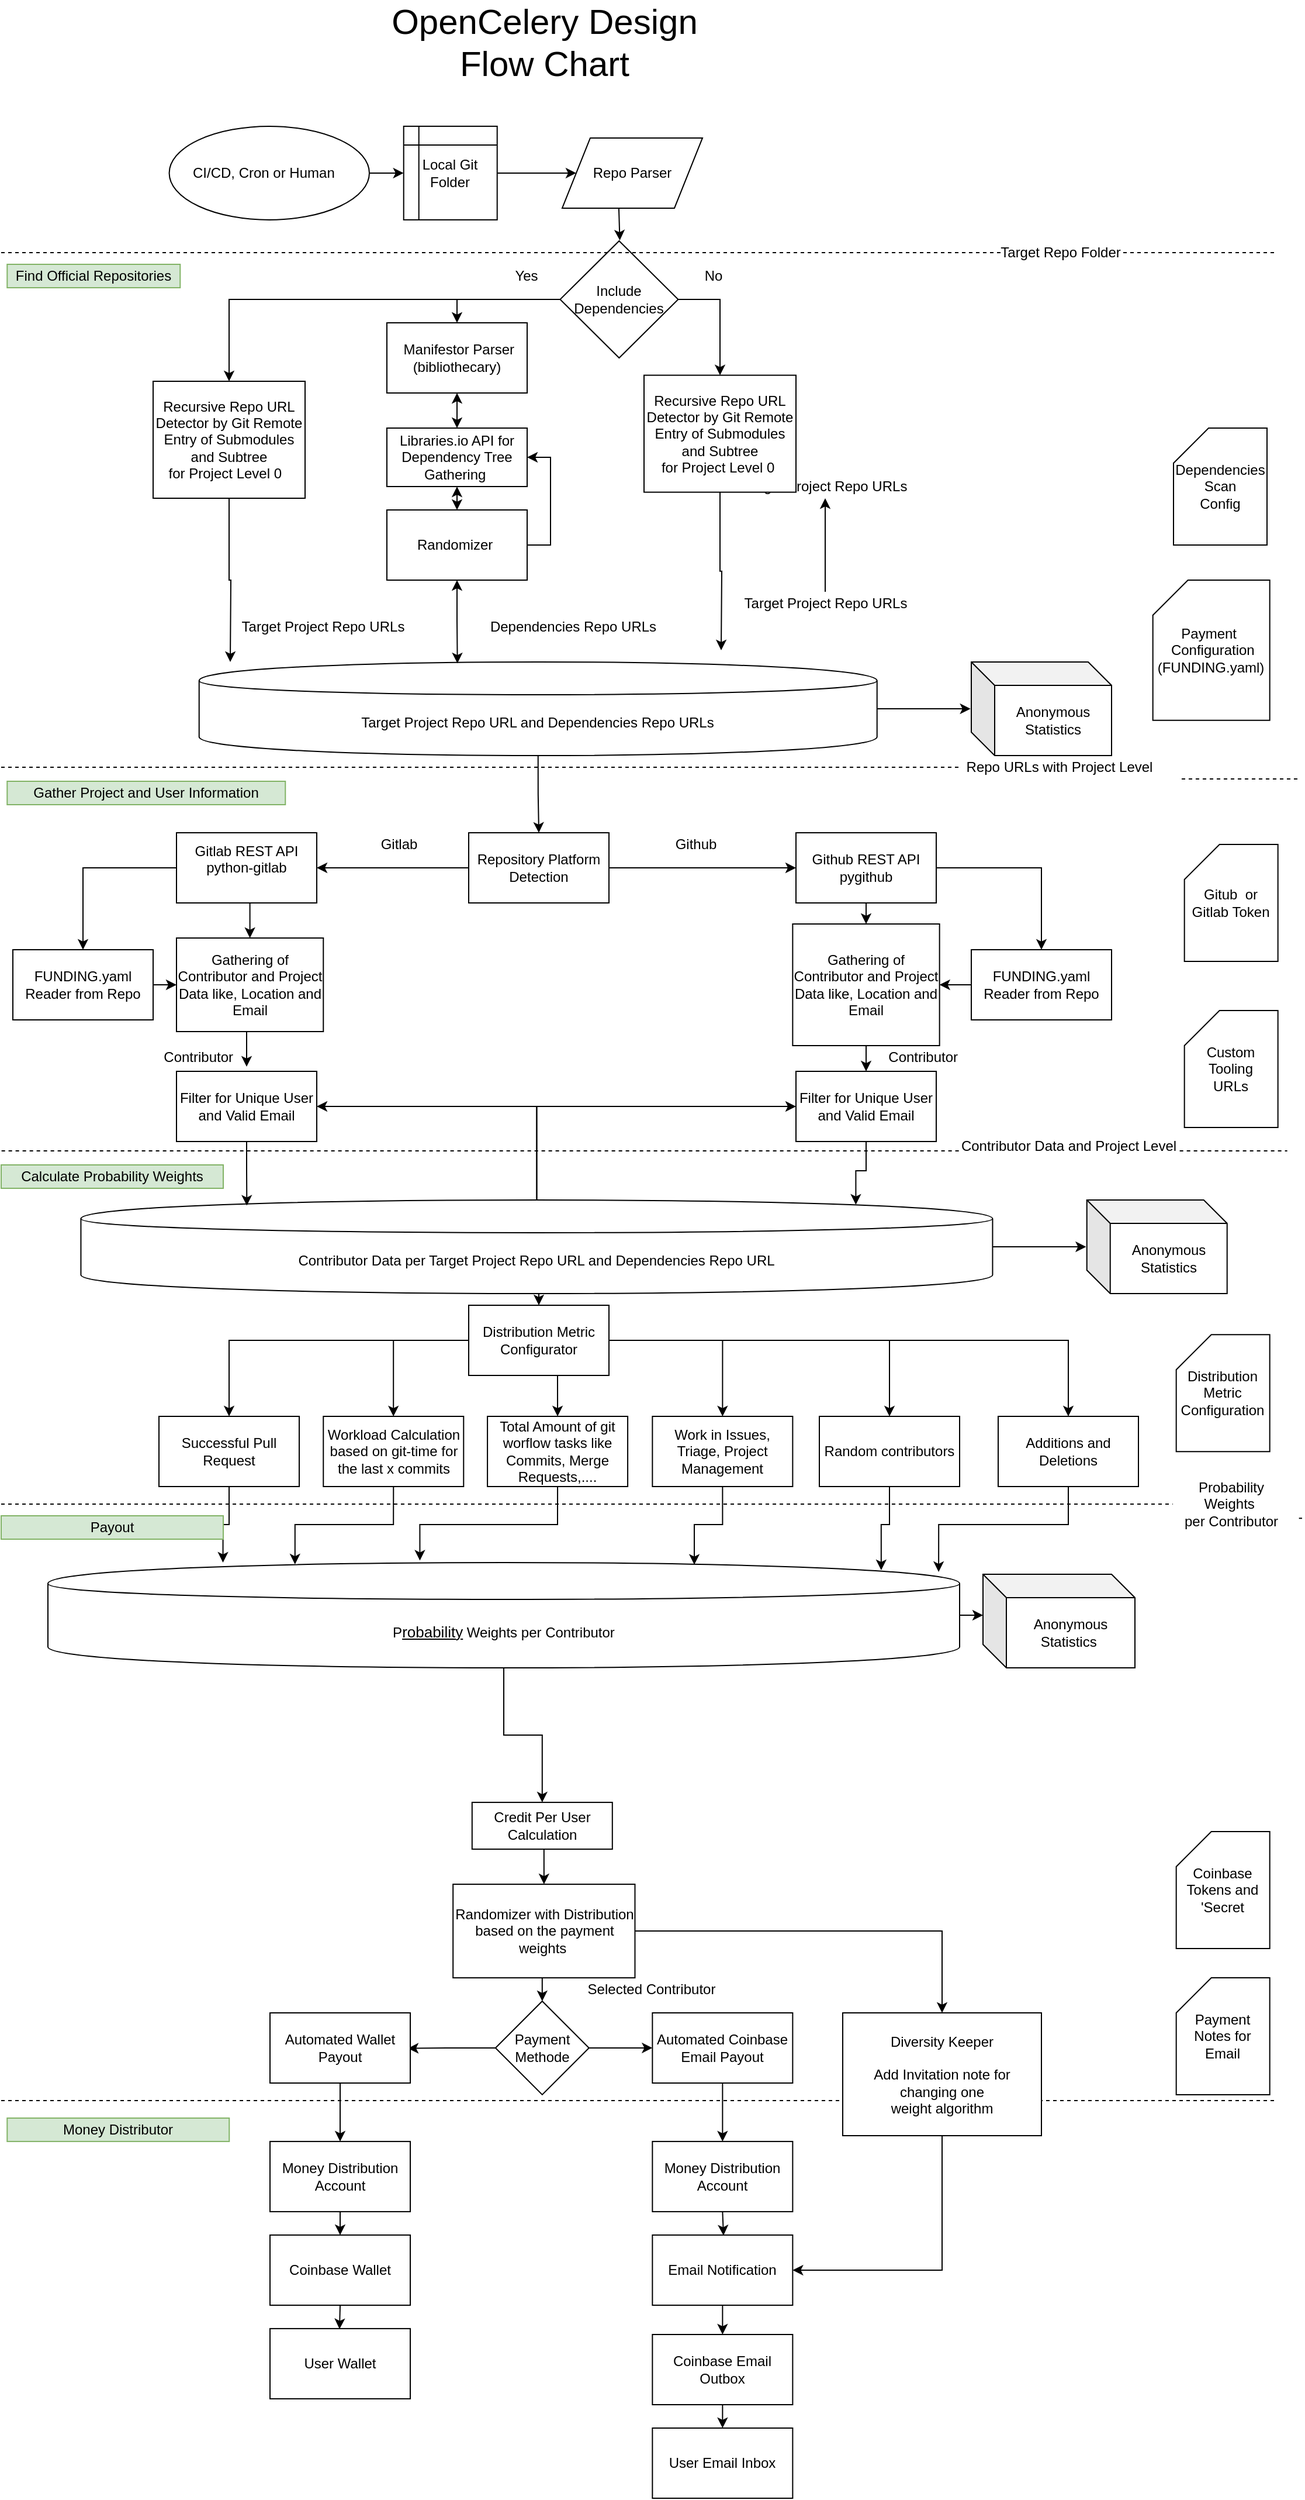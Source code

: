 <mxfile version="12.4.6" type="device"><diagram name="Page-1" id="74e2e168-ea6b-b213-b513-2b3c1d86103e"><mxGraphModel dx="1404" dy="1060" grid="1" gridSize="10" guides="1" tooltips="1" connect="1" arrows="1" fold="1" page="1" pageScale="1" pageWidth="1100" pageHeight="850" background="#ffffff" math="0" shadow="0"><root><mxCell id="0"/><mxCell id="1" parent="0"/><mxCell id="bMo8lhOz1Moj22Btsbno-14" style="edgeStyle=orthogonalEdgeStyle;rounded=0;orthogonalLoop=1;jettySize=auto;html=1;exitX=1;exitY=0.5;exitDx=0;exitDy=0;entryX=0;entryY=0.5;entryDx=0;entryDy=0;" parent="1" source="bMo8lhOz1Moj22Btsbno-9" target="S56MwJia2t8r3O7OnUDc-17" edge="1"><mxGeometry relative="1" as="geometry"/></mxCell><mxCell id="bMo8lhOz1Moj22Btsbno-9" value="" style="ellipse;whiteSpace=wrap;html=1;" parent="1" vertex="1"><mxGeometry x="143.78" y="141.96" width="171.22" height="80" as="geometry"/></mxCell><mxCell id="bMo8lhOz1Moj22Btsbno-6" value="CI/CD,&amp;nbsp;Cron or Human" style="text;html=1;" parent="1" vertex="1"><mxGeometry x="162.18" y="168.48" width="127.82" height="26.96" as="geometry"/></mxCell><mxCell id="iDCcXajgDCQH3lZFs8Oz-31" style="edgeStyle=orthogonalEdgeStyle;rounded=0;orthogonalLoop=1;jettySize=auto;html=1;exitX=0.5;exitY=1;exitDx=0;exitDy=0;" edge="1" parent="1" source="yKk_L5zjHOY9PIlzzKa1-16"><mxGeometry relative="1" as="geometry"><mxPoint x="196" y="600" as="targetPoint"/></mxGeometry></mxCell><mxCell id="yKk_L5zjHOY9PIlzzKa1-16" value="Recursive Repo URL Detector by Git Remote Entry of Submodules and Subtree&lt;br&gt;for Project Level 0&amp;nbsp;&amp;nbsp;" style="rounded=0;whiteSpace=wrap;html=1;" parent="1" vertex="1"><mxGeometry x="130" y="360" width="130" height="100" as="geometry"/></mxCell><mxCell id="bMo8lhOz1Moj22Btsbno-51" style="edgeStyle=orthogonalEdgeStyle;rounded=0;orthogonalLoop=1;jettySize=auto;html=1;exitX=0.5;exitY=1;exitDx=0;exitDy=0;entryX=0.5;entryY=0;entryDx=0;entryDy=0;startArrow=classic;startFill=1;" parent="1" source="yKk_L5zjHOY9PIlzzKa1-20" target="bMo8lhOz1Moj22Btsbno-45" edge="1"><mxGeometry relative="1" as="geometry"/></mxCell><mxCell id="yKk_L5zjHOY9PIlzzKa1-20" value="Libraries.io API for Dependency Tree Gathering&amp;nbsp;" style="rounded=0;whiteSpace=wrap;html=1;" parent="1" vertex="1"><mxGeometry x="330" y="400" width="120" height="50" as="geometry"/></mxCell><mxCell id="yKk_L5zjHOY9PIlzzKa1-34" value="Dependencies Repo URLs" style="text;html=1;align=center;verticalAlign=middle;resizable=0;points=[];;autosize=1;direction=south;" parent="1" vertex="1"><mxGeometry x="409.36" y="560" width="160" height="20" as="geometry"/></mxCell><mxCell id="iDCcXajgDCQH3lZFs8Oz-30" value="" style="edgeStyle=orthogonalEdgeStyle;rounded=0;orthogonalLoop=1;jettySize=auto;html=1;" edge="1" parent="1" source="yKk_L5zjHOY9PIlzzKa1-42" target="iDCcXajgDCQH3lZFs8Oz-29"><mxGeometry relative="1" as="geometry"/></mxCell><mxCell id="yKk_L5zjHOY9PIlzzKa1-42" value="Target Project Repo URLs" style="text;html=1;align=center;verticalAlign=middle;resizable=0;points=[];;autosize=1;" parent="1" vertex="1"><mxGeometry x="630" y="540" width="150" height="20" as="geometry"/></mxCell><mxCell id="iDCcXajgDCQH3lZFs8Oz-29" value="Target Project Repo URLs" style="text;html=1;align=center;verticalAlign=middle;resizable=0;points=[];;autosize=1;" vertex="1" parent="1"><mxGeometry x="630" y="440" width="150" height="20" as="geometry"/></mxCell><mxCell id="yKk_L5zjHOY9PIlzzKa1-49" style="edgeStyle=orthogonalEdgeStyle;rounded=0;orthogonalLoop=1;jettySize=auto;html=1;exitX=1;exitY=0.5;exitDx=0;exitDy=0;" parent="1" source="yKk_L5zjHOY9PIlzzKa1-44" target="yKk_L5zjHOY9PIlzzKa1-45" edge="1"><mxGeometry relative="1" as="geometry"/></mxCell><mxCell id="yKk_L5zjHOY9PIlzzKa1-53" style="edgeStyle=orthogonalEdgeStyle;rounded=0;orthogonalLoop=1;jettySize=auto;html=1;exitX=0;exitY=0.5;exitDx=0;exitDy=0;entryX=1;entryY=0.5;entryDx=0;entryDy=0;" parent="1" source="yKk_L5zjHOY9PIlzzKa1-44" target="yKk_L5zjHOY9PIlzzKa1-50" edge="1"><mxGeometry relative="1" as="geometry"/></mxCell><mxCell id="yKk_L5zjHOY9PIlzzKa1-44" value="Repository Platform Detection" style="rounded=0;whiteSpace=wrap;html=1;" parent="1" vertex="1"><mxGeometry x="400" y="746" width="120" height="60" as="geometry"/></mxCell><mxCell id="yKk_L5zjHOY9PIlzzKa1-64" style="edgeStyle=orthogonalEdgeStyle;rounded=0;orthogonalLoop=1;jettySize=auto;html=1;exitX=0.5;exitY=1;exitDx=0;exitDy=0;entryX=0.5;entryY=0;entryDx=0;entryDy=0;" parent="1" source="yKk_L5zjHOY9PIlzzKa1-45" target="yKk_L5zjHOY9PIlzzKa1-59" edge="1"><mxGeometry relative="1" as="geometry"/></mxCell><mxCell id="Vr7LiTad4ivz9yJGhd2N-14" style="edgeStyle=orthogonalEdgeStyle;rounded=0;orthogonalLoop=1;jettySize=auto;html=1;exitX=1;exitY=0.5;exitDx=0;exitDy=0;entryX=0.5;entryY=0;entryDx=0;entryDy=0;" parent="1" source="yKk_L5zjHOY9PIlzzKa1-45" target="Vr7LiTad4ivz9yJGhd2N-13" edge="1"><mxGeometry relative="1" as="geometry"/></mxCell><mxCell id="yKk_L5zjHOY9PIlzzKa1-45" value="Github REST API&lt;br&gt;pygithub" style="rounded=0;whiteSpace=wrap;html=1;" parent="1" vertex="1"><mxGeometry x="680" y="746" width="120" height="60" as="geometry"/></mxCell><mxCell id="yKk_L5zjHOY9PIlzzKa1-74" style="edgeStyle=orthogonalEdgeStyle;rounded=0;orthogonalLoop=1;jettySize=auto;html=1;exitX=0.5;exitY=1;exitDx=0;exitDy=0;entryX=0.5;entryY=0;entryDx=0;entryDy=0;" parent="1" source="yKk_L5zjHOY9PIlzzKa1-50" target="yKk_L5zjHOY9PIlzzKa1-56" edge="1"><mxGeometry relative="1" as="geometry"/></mxCell><mxCell id="Vr7LiTad4ivz9yJGhd2N-11" style="edgeStyle=orthogonalEdgeStyle;rounded=0;orthogonalLoop=1;jettySize=auto;html=1;exitX=0;exitY=0.5;exitDx=0;exitDy=0;" parent="1" source="yKk_L5zjHOY9PIlzzKa1-50" target="Vr7LiTad4ivz9yJGhd2N-10" edge="1"><mxGeometry relative="1" as="geometry"/></mxCell><mxCell id="yKk_L5zjHOY9PIlzzKa1-50" value="Gitlab REST API&lt;br&gt;python-gitlab&lt;br&gt;&lt;span style=&quot;color: rgba(0 , 0 , 0 , 0) ; font-family: monospace ; font-size: 0px ; white-space: nowrap&quot;&gt;%3CmxGraphModel%3E%3Croot%3E%3CmxCell%20id%3D%220%22%2F%3E%3CmxCell%20id%3D%221%22%20parent%3D%220%22%2F%3E%3CmxCell%20id%3D%222%22%20value%3D%22Github%20REST%20API%26lt%3Bbr%26gt%3Bpygithub%22%20style%3D%22rounded%3D0%3BwhiteSpace%3Dwrap%3Bhtml%3D1%3B%22%20vertex%3D%221%22%20parent%3D%221%22%3E%3CmxGeometry%20x%3D%22740%22%20y%3D%22650%22%20width%3D%22120%22%20height%3D%2260%22%20as%3D%22geometry%22%2F%3E%3C%2FmxCell%3E%3C%2Froot%3E%3C%2FmxGraphModel%3E&lt;/span&gt;" style="rounded=0;whiteSpace=wrap;html=1;" parent="1" vertex="1"><mxGeometry x="150" y="746" width="120" height="60" as="geometry"/></mxCell><mxCell id="yKk_L5zjHOY9PIlzzKa1-80" style="edgeStyle=orthogonalEdgeStyle;rounded=0;orthogonalLoop=1;jettySize=auto;html=1;exitX=0.5;exitY=1;exitDx=0;exitDy=0;" parent="1" source="yKk_L5zjHOY9PIlzzKa1-56" edge="1"><mxGeometry relative="1" as="geometry"><mxPoint x="210" y="946" as="targetPoint"/></mxGeometry></mxCell><mxCell id="yKk_L5zjHOY9PIlzzKa1-56" value="Gathering of Contributor and Project Data like, Location and Email" style="rounded=0;whiteSpace=wrap;html=1;" parent="1" vertex="1"><mxGeometry x="150" y="836" width="125.64" height="80" as="geometry"/></mxCell><mxCell id="yKk_L5zjHOY9PIlzzKa1-110" style="edgeStyle=orthogonalEdgeStyle;rounded=0;orthogonalLoop=1;jettySize=auto;html=1;exitX=0.5;exitY=1;exitDx=0;exitDy=0;entryX=0.5;entryY=0;entryDx=0;entryDy=0;" parent="1" source="yKk_L5zjHOY9PIlzzKa1-59" target="yKk_L5zjHOY9PIlzzKa1-108" edge="1"><mxGeometry relative="1" as="geometry"/></mxCell><mxCell id="yKk_L5zjHOY9PIlzzKa1-59" value="Gathering of Contributor and Project Data like, Location and Email" style="rounded=0;whiteSpace=wrap;html=1;" parent="1" vertex="1"><mxGeometry x="677.18" y="824" width="125.64" height="104" as="geometry"/></mxCell><mxCell id="yKk_L5zjHOY9PIlzzKa1-61" value="Gitlab" style="text;html=1;align=center;verticalAlign=middle;resizable=0;points=[];;autosize=1;" parent="1" vertex="1"><mxGeometry x="315" y="746" width="50" height="20" as="geometry"/></mxCell><mxCell id="yKk_L5zjHOY9PIlzzKa1-62" value="Github" style="text;html=1;align=center;verticalAlign=middle;resizable=0;points=[];;autosize=1;" parent="1" vertex="1"><mxGeometry x="569.36" y="746" width="50" height="20" as="geometry"/></mxCell><mxCell id="yKk_L5zjHOY9PIlzzKa1-132" style="edgeStyle=orthogonalEdgeStyle;rounded=0;orthogonalLoop=1;jettySize=auto;html=1;exitX=0.5;exitY=0;exitDx=0;exitDy=0;entryX=1;entryY=0.5;entryDx=0;entryDy=0;" parent="1" source="yKk_L5zjHOY9PIlzzKa1-65" target="yKk_L5zjHOY9PIlzzKa1-106" edge="1"><mxGeometry relative="1" as="geometry"/></mxCell><mxCell id="yKk_L5zjHOY9PIlzzKa1-134" style="edgeStyle=orthogonalEdgeStyle;rounded=0;orthogonalLoop=1;jettySize=auto;html=1;exitX=0.5;exitY=0;exitDx=0;exitDy=0;entryX=0;entryY=0.5;entryDx=0;entryDy=0;" parent="1" source="yKk_L5zjHOY9PIlzzKa1-65" target="yKk_L5zjHOY9PIlzzKa1-108" edge="1"><mxGeometry relative="1" as="geometry"/></mxCell><mxCell id="S56MwJia2t8r3O7OnUDc-80" style="edgeStyle=orthogonalEdgeStyle;rounded=0;orthogonalLoop=1;jettySize=auto;html=1;exitX=0.5;exitY=1;exitDx=0;exitDy=0;entryX=0.5;entryY=0;entryDx=0;entryDy=0;" parent="1" source="yKk_L5zjHOY9PIlzzKa1-65" target="S56MwJia2t8r3O7OnUDc-76" edge="1"><mxGeometry relative="1" as="geometry"/></mxCell><mxCell id="yKk_L5zjHOY9PIlzzKa1-65" value="Contributor Data per Target Project Repo URL and Dependencies Repo URL" style="shape=cylinder;whiteSpace=wrap;html=1;boundedLbl=1;backgroundOutline=1;" parent="1" vertex="1"><mxGeometry x="68.22" y="1060" width="780" height="80" as="geometry"/></mxCell><mxCell id="yKk_L5zjHOY9PIlzzKa1-75" value="Contributor&amp;nbsp;" style="text;html=1;align=center;verticalAlign=middle;resizable=0;points=[];;autosize=1;" parent="1" vertex="1"><mxGeometry x="130" y="928" width="80" height="20" as="geometry"/></mxCell><mxCell id="yKk_L5zjHOY9PIlzzKa1-85" value="Gitub&amp;nbsp; or Gitlab Token" style="shape=card;whiteSpace=wrap;html=1;" parent="1" vertex="1"><mxGeometry x="1012.34" y="756.0" width="80" height="100" as="geometry"/></mxCell><mxCell id="yKk_L5zjHOY9PIlzzKa1-112" style="edgeStyle=orthogonalEdgeStyle;rounded=0;orthogonalLoop=1;jettySize=auto;html=1;exitX=0.5;exitY=1;exitDx=0;exitDy=0;entryX=0.182;entryY=0.06;entryDx=0;entryDy=0;entryPerimeter=0;" parent="1" source="yKk_L5zjHOY9PIlzzKa1-106" target="yKk_L5zjHOY9PIlzzKa1-65" edge="1"><mxGeometry relative="1" as="geometry"/></mxCell><mxCell id="yKk_L5zjHOY9PIlzzKa1-106" value="Filter for Unique User and Valid Email" style="rounded=0;whiteSpace=wrap;html=1;" parent="1" vertex="1"><mxGeometry x="150" y="950" width="120" height="60" as="geometry"/></mxCell><mxCell id="yKk_L5zjHOY9PIlzzKa1-111" style="edgeStyle=orthogonalEdgeStyle;rounded=0;orthogonalLoop=1;jettySize=auto;html=1;exitX=0.5;exitY=1;exitDx=0;exitDy=0;entryX=0.85;entryY=0.05;entryDx=0;entryDy=0;entryPerimeter=0;" parent="1" source="yKk_L5zjHOY9PIlzzKa1-108" target="yKk_L5zjHOY9PIlzzKa1-65" edge="1"><mxGeometry relative="1" as="geometry"/></mxCell><mxCell id="yKk_L5zjHOY9PIlzzKa1-108" value="Filter for Unique User and Valid Email" style="rounded=0;whiteSpace=wrap;html=1;" parent="1" vertex="1"><mxGeometry x="680" y="950" width="120" height="60" as="geometry"/></mxCell><mxCell id="yKk_L5zjHOY9PIlzzKa1-113" value="Distribution Metric Configuration" style="shape=card;whiteSpace=wrap;html=1;" parent="1" vertex="1"><mxGeometry x="1005.34" y="1175.14" width="80" height="100" as="geometry"/></mxCell><mxCell id="yKk_L5zjHOY9PIlzzKa1-128" value="&lt;font style=&quot;font-size: 30px&quot;&gt;OpenCelery Design&lt;br&gt;Flow Chart&lt;/font&gt;" style="text;html=1;strokeColor=none;fillColor=none;align=center;verticalAlign=middle;whiteSpace=wrap;rounded=0;direction=south;" parent="1" vertex="1"><mxGeometry x="120" y="50" width="690" height="40" as="geometry"/></mxCell><mxCell id="yKk_L5zjHOY9PIlzzKa1-153" value="Payment Notes for Email" style="shape=card;whiteSpace=wrap;html=1;" parent="1" vertex="1"><mxGeometry x="1005.34" y="1724.96" width="80" height="100" as="geometry"/></mxCell><mxCell id="a7ZfwDApCnLf9tJS23n8-8" style="edgeStyle=orthogonalEdgeStyle;rounded=0;orthogonalLoop=1;jettySize=auto;html=1;exitX=0.5;exitY=1;exitDx=0;exitDy=0;entryX=0.5;entryY=0;entryDx=0;entryDy=0;" parent="1" source="yKk_L5zjHOY9PIlzzKa1-159" target="S56MwJia2t8r3O7OnUDc-95" edge="1"><mxGeometry relative="1" as="geometry"/></mxCell><mxCell id="Vr7LiTad4ivz9yJGhd2N-44" style="edgeStyle=orthogonalEdgeStyle;rounded=0;orthogonalLoop=1;jettySize=auto;html=1;exitX=1;exitY=0.5;exitDx=0;exitDy=0;entryX=0.5;entryY=0;entryDx=0;entryDy=0;" parent="1" source="yKk_L5zjHOY9PIlzzKa1-159" target="Vr7LiTad4ivz9yJGhd2N-42" edge="1"><mxGeometry relative="1" as="geometry"/></mxCell><mxCell id="yKk_L5zjHOY9PIlzzKa1-159" value="Randomizer with Distribution based on the payment weights&amp;nbsp;" style="rounded=0;whiteSpace=wrap;html=1;" parent="1" vertex="1"><mxGeometry x="386.6" y="1645.04" width="155.64" height="80" as="geometry"/></mxCell><mxCell id="bMo8lhOz1Moj22Btsbno-8" style="edgeStyle=orthogonalEdgeStyle;rounded=0;orthogonalLoop=1;jettySize=auto;html=1;exitX=1;exitY=0.5;exitDx=0;exitDy=0;entryX=0;entryY=0.5;entryDx=0;entryDy=0;" parent="1" source="S56MwJia2t8r3O7OnUDc-17" target="S56MwJia2t8r3O7OnUDc-21" edge="1"><mxGeometry relative="1" as="geometry"/></mxCell><mxCell id="S56MwJia2t8r3O7OnUDc-17" value="Local Git Folder" style="shape=internalStorage;whiteSpace=wrap;html=1;backgroundOutline=1;dx=13;dy=16;" parent="1" vertex="1"><mxGeometry x="344.36" y="141.96" width="80" height="80" as="geometry"/></mxCell><mxCell id="S56MwJia2t8r3O7OnUDc-26" style="edgeStyle=orthogonalEdgeStyle;rounded=0;orthogonalLoop=1;jettySize=auto;html=1;exitX=0.5;exitY=1;exitDx=0;exitDy=0;entryX=0.5;entryY=0;entryDx=0;entryDy=0;" parent="1" edge="1"><mxGeometry relative="1" as="geometry"><mxPoint x="529.294" y="239.529" as="targetPoint"/><mxPoint x="528.429" y="211.571" as="sourcePoint"/></mxGeometry></mxCell><mxCell id="S56MwJia2t8r3O7OnUDc-21" value="Repo Parser" style="shape=parallelogram;perimeter=parallelogramPerimeter;whiteSpace=wrap;html=1;" parent="1" vertex="1"><mxGeometry x="480" y="151.96" width="120" height="60" as="geometry"/></mxCell><mxCell id="S56MwJia2t8r3O7OnUDc-36" style="edgeStyle=orthogonalEdgeStyle;rounded=0;orthogonalLoop=1;jettySize=auto;html=1;exitX=0;exitY=0.5;exitDx=0;exitDy=0;entryX=0.5;entryY=0;entryDx=0;entryDy=0;" parent="1" source="S56MwJia2t8r3O7OnUDc-29" target="yKk_L5zjHOY9PIlzzKa1-16" edge="1"><mxGeometry relative="1" as="geometry"/></mxCell><mxCell id="S56MwJia2t8r3O7OnUDc-40" style="edgeStyle=orthogonalEdgeStyle;rounded=0;orthogonalLoop=1;jettySize=auto;html=1;exitX=1;exitY=0.5;exitDx=0;exitDy=0;entryX=0.5;entryY=0;entryDx=0;entryDy=0;" parent="1" source="S56MwJia2t8r3O7OnUDc-29" target="S56MwJia2t8r3O7OnUDc-32" edge="1"><mxGeometry relative="1" as="geometry"/></mxCell><mxCell id="S56MwJia2t8r3O7OnUDc-29" value="Include Dependencies" style="rhombus;whiteSpace=wrap;html=1;" parent="1" vertex="1"><mxGeometry x="478.22" y="240" width="101" height="100" as="geometry"/></mxCell><mxCell id="iDCcXajgDCQH3lZFs8Oz-28" style="edgeStyle=orthogonalEdgeStyle;rounded=0;orthogonalLoop=1;jettySize=auto;html=1;exitX=0.5;exitY=1;exitDx=0;exitDy=0;" edge="1" parent="1" source="S56MwJia2t8r3O7OnUDc-32"><mxGeometry relative="1" as="geometry"><mxPoint x="616" y="590" as="targetPoint"/></mxGeometry></mxCell><mxCell id="S56MwJia2t8r3O7OnUDc-32" value="Recursive Repo URL Detector by Git Remote Entry of Submodules and Subtree&lt;br&gt;for Project Level 0&amp;nbsp;" style="rounded=0;whiteSpace=wrap;html=1;" parent="1" vertex="1"><mxGeometry x="550.0" y="354.82" width="130" height="100" as="geometry"/></mxCell><mxCell id="S56MwJia2t8r3O7OnUDc-33" value="Target Project Repo URLs" style="text;html=1;align=center;verticalAlign=middle;resizable=0;points=[];;autosize=1;direction=south;" parent="1" vertex="1"><mxGeometry x="200" y="560" width="150" height="20" as="geometry"/></mxCell><mxCell id="S56MwJia2t8r3O7OnUDc-37" value="Yes" style="text;html=1;align=center;verticalAlign=middle;resizable=0;points=[];autosize=1;" parent="1" vertex="1"><mxGeometry x="434.36" y="260" width="30" height="20" as="geometry"/></mxCell><mxCell id="S56MwJia2t8r3O7OnUDc-41" value="No" style="text;html=1;align=center;verticalAlign=middle;resizable=0;points=[];autosize=1;" parent="1" vertex="1"><mxGeometry x="594.36" y="260" width="30" height="20" as="geometry"/></mxCell><mxCell id="S56MwJia2t8r3O7OnUDc-46" style="edgeStyle=orthogonalEdgeStyle;rounded=0;orthogonalLoop=1;jettySize=auto;html=1;exitX=0.5;exitY=1;exitDx=0;exitDy=0;entryX=0.5;entryY=0;entryDx=0;entryDy=0;" parent="1" source="S56MwJia2t8r3O7OnUDc-43" target="yKk_L5zjHOY9PIlzzKa1-44" edge="1"><mxGeometry relative="1" as="geometry"/></mxCell><mxCell id="iDCcXajgDCQH3lZFs8Oz-2" value="" style="edgeStyle=orthogonalEdgeStyle;rounded=0;orthogonalLoop=1;jettySize=auto;html=1;" edge="1" parent="1" source="S56MwJia2t8r3O7OnUDc-43"><mxGeometry relative="1" as="geometry"><mxPoint x="829.36" y="640" as="targetPoint"/></mxGeometry></mxCell><mxCell id="S56MwJia2t8r3O7OnUDc-43" value="Target Project Repo URL and Dependencies Repo URLs" style="shape=cylinder;whiteSpace=wrap;html=1;boundedLbl=1;backgroundOutline=1;" parent="1" vertex="1"><mxGeometry x="169.36" y="600" width="580" height="80" as="geometry"/></mxCell><mxCell id="bMo8lhOz1Moj22Btsbno-50" style="edgeStyle=orthogonalEdgeStyle;rounded=0;orthogonalLoop=1;jettySize=auto;html=1;exitX=0.5;exitY=1;exitDx=0;exitDy=0;startArrow=classic;startFill=1;" parent="1" source="S56MwJia2t8r3O7OnUDc-49" target="yKk_L5zjHOY9PIlzzKa1-20" edge="1"><mxGeometry relative="1" as="geometry"/></mxCell><mxCell id="S56MwJia2t8r3O7OnUDc-49" value="&amp;nbsp;Manifestor Parser (bibliothecary)" style="rounded=0;whiteSpace=wrap;html=1;" parent="1" vertex="1"><mxGeometry x="330" y="310" width="120" height="60" as="geometry"/></mxCell><mxCell id="S56MwJia2t8r3O7OnUDc-50" style="edgeStyle=orthogonalEdgeStyle;rounded=0;orthogonalLoop=1;jettySize=auto;html=1;exitX=0;exitY=0.5;exitDx=0;exitDy=0;entryX=0.5;entryY=0;entryDx=0;entryDy=0;" parent="1" source="S56MwJia2t8r3O7OnUDc-29" target="S56MwJia2t8r3O7OnUDc-49" edge="1"><mxGeometry relative="1" as="geometry"><mxPoint x="478.333" y="290.333" as="sourcePoint"/><mxPoint x="405" y="370.333" as="targetPoint"/></mxGeometry></mxCell><mxCell id="S56MwJia2t8r3O7OnUDc-82" style="edgeStyle=orthogonalEdgeStyle;rounded=0;orthogonalLoop=1;jettySize=auto;html=1;exitX=0;exitY=0.5;exitDx=0;exitDy=0;" parent="1" source="S56MwJia2t8r3O7OnUDc-76" target="S56MwJia2t8r3O7OnUDc-77" edge="1"><mxGeometry relative="1" as="geometry"/></mxCell><mxCell id="S56MwJia2t8r3O7OnUDc-83" style="edgeStyle=orthogonalEdgeStyle;rounded=0;orthogonalLoop=1;jettySize=auto;html=1;exitX=1;exitY=0.5;exitDx=0;exitDy=0;entryX=0.5;entryY=0;entryDx=0;entryDy=0;" parent="1" source="S56MwJia2t8r3O7OnUDc-76" target="S56MwJia2t8r3O7OnUDc-79" edge="1"><mxGeometry relative="1" as="geometry"/></mxCell><mxCell id="bMo8lhOz1Moj22Btsbno-23" style="edgeStyle=orthogonalEdgeStyle;rounded=0;orthogonalLoop=1;jettySize=auto;html=1;exitX=1;exitY=0.5;exitDx=0;exitDy=0;entryX=0.5;entryY=0;entryDx=0;entryDy=0;" parent="1" source="S56MwJia2t8r3O7OnUDc-76" target="bMo8lhOz1Moj22Btsbno-22" edge="1"><mxGeometry relative="1" as="geometry"/></mxCell><mxCell id="LAwCEHBnyD6do5ulc9tZ-6" style="edgeStyle=orthogonalEdgeStyle;rounded=0;orthogonalLoop=1;jettySize=auto;html=1;exitX=0;exitY=0.5;exitDx=0;exitDy=0;" parent="1" source="S56MwJia2t8r3O7OnUDc-76" target="LAwCEHBnyD6do5ulc9tZ-1" edge="1"><mxGeometry relative="1" as="geometry"/></mxCell><mxCell id="Vr7LiTad4ivz9yJGhd2N-26" style="edgeStyle=orthogonalEdgeStyle;rounded=0;orthogonalLoop=1;jettySize=auto;html=1;exitX=0.5;exitY=1;exitDx=0;exitDy=0;entryX=0.5;entryY=0;entryDx=0;entryDy=0;" parent="1" source="S56MwJia2t8r3O7OnUDc-76" target="S56MwJia2t8r3O7OnUDc-78" edge="1"><mxGeometry relative="1" as="geometry"/></mxCell><mxCell id="Vr7LiTad4ivz9yJGhd2N-36" style="edgeStyle=orthogonalEdgeStyle;rounded=0;orthogonalLoop=1;jettySize=auto;html=1;exitX=1;exitY=0.5;exitDx=0;exitDy=0;entryX=0.5;entryY=0;entryDx=0;entryDy=0;" parent="1" source="S56MwJia2t8r3O7OnUDc-76" target="Vr7LiTad4ivz9yJGhd2N-35" edge="1"><mxGeometry relative="1" as="geometry"/></mxCell><mxCell id="S56MwJia2t8r3O7OnUDc-76" value="Distribution Metric Configurator" style="rounded=0;whiteSpace=wrap;html=1;" parent="1" vertex="1"><mxGeometry x="400" y="1150" width="120" height="60" as="geometry"/></mxCell><mxCell id="S56MwJia2t8r3O7OnUDc-86" style="edgeStyle=orthogonalEdgeStyle;rounded=0;orthogonalLoop=1;jettySize=auto;html=1;exitX=0.5;exitY=1;exitDx=0;exitDy=0;entryX=0.271;entryY=0.017;entryDx=0;entryDy=0;entryPerimeter=0;" parent="1" source="S56MwJia2t8r3O7OnUDc-77" target="S56MwJia2t8r3O7OnUDc-84" edge="1"><mxGeometry relative="1" as="geometry"/></mxCell><mxCell id="S56MwJia2t8r3O7OnUDc-77" value="Workload Calculation based on git-time for the last x commits" style="rounded=0;whiteSpace=wrap;html=1;" parent="1" vertex="1"><mxGeometry x="275.64" y="1245" width="120" height="60" as="geometry"/></mxCell><mxCell id="S56MwJia2t8r3O7OnUDc-85" style="edgeStyle=orthogonalEdgeStyle;rounded=0;orthogonalLoop=1;jettySize=auto;html=1;exitX=0.5;exitY=1;exitDx=0;exitDy=0;entryX=0.408;entryY=-0.019;entryDx=0;entryDy=0;entryPerimeter=0;" parent="1" source="S56MwJia2t8r3O7OnUDc-78" target="S56MwJia2t8r3O7OnUDc-84" edge="1"><mxGeometry relative="1" as="geometry"><mxPoint x="459.882" y="1319.529" as="targetPoint"/></mxGeometry></mxCell><mxCell id="S56MwJia2t8r3O7OnUDc-78" value="Total Amount of git worflow tasks like Commits, Merge Requests,...." style="rounded=0;whiteSpace=wrap;html=1;" parent="1" vertex="1"><mxGeometry x="416.04" y="1245" width="120" height="60" as="geometry"/></mxCell><mxCell id="S56MwJia2t8r3O7OnUDc-87" style="edgeStyle=orthogonalEdgeStyle;rounded=0;orthogonalLoop=1;jettySize=auto;html=1;exitX=0.5;exitY=1;exitDx=0;exitDy=0;entryX=0.709;entryY=0.02;entryDx=0;entryDy=0;entryPerimeter=0;" parent="1" source="S56MwJia2t8r3O7OnUDc-79" target="S56MwJia2t8r3O7OnUDc-84" edge="1"><mxGeometry relative="1" as="geometry"/></mxCell><mxCell id="S56MwJia2t8r3O7OnUDc-79" value="Work in Issues, Triage, Project Management" style="rounded=0;whiteSpace=wrap;html=1;" parent="1" vertex="1"><mxGeometry x="557.18" y="1245" width="120" height="60" as="geometry"/></mxCell><mxCell id="Vr7LiTad4ivz9yJGhd2N-32" style="edgeStyle=orthogonalEdgeStyle;rounded=0;orthogonalLoop=1;jettySize=auto;html=1;exitX=0.5;exitY=1;exitDx=0;exitDy=0;entryX=0.5;entryY=0;entryDx=0;entryDy=0;" parent="1" source="S56MwJia2t8r3O7OnUDc-84" target="a7ZfwDApCnLf9tJS23n8-5" edge="1"><mxGeometry relative="1" as="geometry"/></mxCell><mxCell id="iDCcXajgDCQH3lZFs8Oz-14" style="edgeStyle=orthogonalEdgeStyle;rounded=0;orthogonalLoop=1;jettySize=auto;html=1;exitX=1;exitY=0.5;exitDx=0;exitDy=0;" edge="1" parent="1" source="S56MwJia2t8r3O7OnUDc-84"><mxGeometry relative="1" as="geometry"><mxPoint x="840" y="1415.333" as="targetPoint"/></mxGeometry></mxCell><mxCell id="S56MwJia2t8r3O7OnUDc-84" value="P&lt;a href=&quot;https://www.dict.cc/englisch-deutsch/probability.html&quot; style=&quot;color: black ; font-family: &amp;#34;arial&amp;#34; , &amp;#34;helvetica&amp;#34; , sans-serif ; font-size: 13px&quot;&gt;robability&lt;/a&gt;&amp;nbsp;Weights&amp;nbsp;per Contributor" style="shape=cylinder;whiteSpace=wrap;html=1;boundedLbl=1;backgroundOutline=1;" parent="1" vertex="1"><mxGeometry x="40" y="1370" width="780" height="90" as="geometry"/></mxCell><mxCell id="S56MwJia2t8r3O7OnUDc-94" value="&lt;span style=&quot;text-align: left ; white-space: nowrap&quot;&gt;Coinbase &lt;br&gt;Tokens and &lt;br&gt;'Secret&lt;/span&gt;" style="shape=card;whiteSpace=wrap;html=1;" parent="1" vertex="1"><mxGeometry x="1005.34" y="1600" width="80" height="100" as="geometry"/></mxCell><mxCell id="S56MwJia2t8r3O7OnUDc-101" style="edgeStyle=orthogonalEdgeStyle;rounded=0;orthogonalLoop=1;jettySize=auto;html=1;exitX=0;exitY=0.5;exitDx=0;exitDy=0;entryX=1;entryY=0.5;entryDx=0;entryDy=0;" parent="1" source="S56MwJia2t8r3O7OnUDc-95" edge="1"><mxGeometry relative="1" as="geometry"><mxPoint x="348" y="1785.333" as="targetPoint"/></mxGeometry></mxCell><mxCell id="Vr7LiTad4ivz9yJGhd2N-54" style="edgeStyle=orthogonalEdgeStyle;rounded=0;orthogonalLoop=1;jettySize=auto;html=1;exitX=1;exitY=0.5;exitDx=0;exitDy=0;" parent="1" source="S56MwJia2t8r3O7OnUDc-95" target="Vr7LiTad4ivz9yJGhd2N-53" edge="1"><mxGeometry relative="1" as="geometry"/></mxCell><mxCell id="S56MwJia2t8r3O7OnUDc-95" value="Payment Methode" style="rhombus;whiteSpace=wrap;html=1;" parent="1" vertex="1"><mxGeometry x="422.9" y="1744.96" width="80" height="80" as="geometry"/></mxCell><mxCell id="S56MwJia2t8r3O7OnUDc-104" style="edgeStyle=orthogonalEdgeStyle;rounded=0;orthogonalLoop=1;jettySize=auto;html=1;exitX=0.5;exitY=1;exitDx=0;exitDy=0;entryX=0.5;entryY=0;entryDx=0;entryDy=0;" parent="1" source="S56MwJia2t8r3O7OnUDc-105" edge="1"><mxGeometry relative="1" as="geometry"><mxPoint x="289.46" y="2025.333" as="targetPoint"/></mxGeometry></mxCell><mxCell id="S56MwJia2t8r3O7OnUDc-105" value="Coinbase Wallet" style="rounded=0;whiteSpace=wrap;html=1;" parent="1" vertex="1"><mxGeometry x="230.0" y="1944.96" width="120" height="60" as="geometry"/></mxCell><mxCell id="S56MwJia2t8r3O7OnUDc-106" style="edgeStyle=orthogonalEdgeStyle;rounded=0;orthogonalLoop=1;jettySize=auto;html=1;exitX=0.5;exitY=1;exitDx=0;exitDy=0;entryX=0.5;entryY=0;entryDx=0;entryDy=0;" parent="1" source="S56MwJia2t8r3O7OnUDc-107" target="S56MwJia2t8r3O7OnUDc-105" edge="1"><mxGeometry relative="1" as="geometry"/></mxCell><mxCell id="S56MwJia2t8r3O7OnUDc-107" value="Money Distribution Account" style="rounded=0;whiteSpace=wrap;html=1;" parent="1" vertex="1"><mxGeometry x="230.0" y="1864.96" width="120" height="60" as="geometry"/></mxCell><mxCell id="S56MwJia2t8r3O7OnUDc-108" style="edgeStyle=orthogonalEdgeStyle;rounded=0;orthogonalLoop=1;jettySize=auto;html=1;exitX=0.5;exitY=1;exitDx=0;exitDy=0;" parent="1" source="S56MwJia2t8r3O7OnUDc-109" target="S56MwJia2t8r3O7OnUDc-107" edge="1"><mxGeometry relative="1" as="geometry"/></mxCell><mxCell id="S56MwJia2t8r3O7OnUDc-109" value="Automated Wallet Payout" style="rounded=0;whiteSpace=wrap;html=1;" parent="1" vertex="1"><mxGeometry x="230.0" y="1755" width="120" height="60" as="geometry"/></mxCell><mxCell id="bMo8lhOz1Moj22Btsbno-24" style="edgeStyle=orthogonalEdgeStyle;rounded=0;orthogonalLoop=1;jettySize=auto;html=1;exitX=0.5;exitY=1;exitDx=0;exitDy=0;entryX=0.914;entryY=0.072;entryDx=0;entryDy=0;entryPerimeter=0;" parent="1" source="bMo8lhOz1Moj22Btsbno-22" target="S56MwJia2t8r3O7OnUDc-84" edge="1"><mxGeometry relative="1" as="geometry"/></mxCell><mxCell id="bMo8lhOz1Moj22Btsbno-22" value="Random contributors" style="rounded=0;whiteSpace=wrap;html=1;" parent="1" vertex="1"><mxGeometry x="700" y="1245" width="120" height="60" as="geometry"/></mxCell><mxCell id="a7ZfwDApCnLf9tJS23n8-3" value="Selected Contributor" style="text;html=1;strokeColor=none;fillColor=none;align=center;verticalAlign=middle;whiteSpace=wrap;rounded=0;" parent="1" vertex="1"><mxGeometry x="491.2" y="1725.04" width="130.64" height="20" as="geometry"/></mxCell><mxCell id="bMo8lhOz1Moj22Btsbno-53" style="edgeStyle=orthogonalEdgeStyle;rounded=0;orthogonalLoop=1;jettySize=auto;html=1;exitX=0.5;exitY=1;exitDx=0;exitDy=0;entryX=0.381;entryY=0.014;entryDx=0;entryDy=0;entryPerimeter=0;startArrow=classic;startFill=1;" parent="1" source="bMo8lhOz1Moj22Btsbno-45" target="S56MwJia2t8r3O7OnUDc-43" edge="1"><mxGeometry relative="1" as="geometry"/></mxCell><mxCell id="bMo8lhOz1Moj22Btsbno-54" style="edgeStyle=orthogonalEdgeStyle;rounded=0;orthogonalLoop=1;jettySize=auto;html=1;exitX=1;exitY=0.5;exitDx=0;exitDy=0;entryX=1;entryY=0.5;entryDx=0;entryDy=0;startArrow=none;startFill=0;" parent="1" source="bMo8lhOz1Moj22Btsbno-45" target="yKk_L5zjHOY9PIlzzKa1-20" edge="1"><mxGeometry relative="1" as="geometry"/></mxCell><mxCell id="bMo8lhOz1Moj22Btsbno-45" value="Randomizer&amp;nbsp;" style="rounded=0;whiteSpace=wrap;html=1;" parent="1" vertex="1"><mxGeometry x="330" y="470" width="120" height="60" as="geometry"/></mxCell><mxCell id="bMo8lhOz1Moj22Btsbno-55" value="Contributor&amp;nbsp;" style="text;html=1;align=center;verticalAlign=middle;resizable=0;points=[];;autosize=1;" parent="1" vertex="1"><mxGeometry x="750" y="928" width="80" height="20" as="geometry"/></mxCell><mxCell id="LAwCEHBnyD6do5ulc9tZ-2" style="edgeStyle=orthogonalEdgeStyle;rounded=0;orthogonalLoop=1;jettySize=auto;html=1;exitX=0.5;exitY=1;exitDx=0;exitDy=0;entryX=0.192;entryY=0;entryDx=0;entryDy=0;entryPerimeter=0;" parent="1" source="LAwCEHBnyD6do5ulc9tZ-1" target="S56MwJia2t8r3O7OnUDc-84" edge="1"><mxGeometry relative="1" as="geometry"/></mxCell><mxCell id="LAwCEHBnyD6do5ulc9tZ-1" value="Successful Pull Request" style="rounded=0;whiteSpace=wrap;html=1;" parent="1" vertex="1"><mxGeometry x="135" y="1245" width="120" height="60" as="geometry"/></mxCell><mxCell id="LAwCEHBnyD6do5ulc9tZ-5" value="" style="endArrow=none;dashed=1;html=1;" parent="1" edge="1"><mxGeometry width="50" height="50" relative="1" as="geometry"><mxPoint x="1110.34" y="1332.14" as="sourcePoint"/><mxPoint x="1113" y="1332.14" as="targetPoint"/></mxGeometry></mxCell><mxCell id="a7ZfwDApCnLf9tJS23n8-1" value="Dependencies&lt;br&gt;Scan&lt;br&gt;Config" style="shape=card;whiteSpace=wrap;html=1;" parent="1" vertex="1"><mxGeometry x="1003.0" y="400.0" width="80" height="100" as="geometry"/></mxCell><mxCell id="a7ZfwDApCnLf9tJS23n8-2" value="Custom&lt;br&gt;Tooling&lt;br&gt;URLs" style="shape=card;whiteSpace=wrap;html=1;" parent="1" vertex="1"><mxGeometry x="1012.34" y="898" width="80" height="100" as="geometry"/></mxCell><mxCell id="a7ZfwDApCnLf9tJS23n8-7" style="edgeStyle=orthogonalEdgeStyle;rounded=0;orthogonalLoop=1;jettySize=auto;html=1;exitX=0.5;exitY=1;exitDx=0;exitDy=0;entryX=0.5;entryY=0;entryDx=0;entryDy=0;" parent="1" source="a7ZfwDApCnLf9tJS23n8-5" target="yKk_L5zjHOY9PIlzzKa1-159" edge="1"><mxGeometry relative="1" as="geometry"/></mxCell><mxCell id="a7ZfwDApCnLf9tJS23n8-5" value="Credit Per User Calculation" style="rounded=0;whiteSpace=wrap;html=1;" parent="1" vertex="1"><mxGeometry x="402.9" y="1575.04" width="120" height="40" as="geometry"/></mxCell><mxCell id="Vr7LiTad4ivz9yJGhd2N-7" value="" style="endArrow=none;dashed=1;html=1;" parent="1" edge="1"><mxGeometry width="50" height="50" relative="1" as="geometry"><mxPoint x="1010" y="700" as="sourcePoint"/><mxPoint x="1110" y="700" as="targetPoint"/></mxGeometry></mxCell><mxCell id="Vr7LiTad4ivz9yJGhd2N-8" value="" style="endArrow=none;dashed=1;html=1;" parent="1" edge="1"><mxGeometry width="50" height="50" relative="1" as="geometry"><mxPoint x="0.32" y="1018" as="sourcePoint"/><mxPoint x="1100.32" y="1018" as="targetPoint"/></mxGeometry></mxCell><mxCell id="Vr7LiTad4ivz9yJGhd2N-9" value="Contributor Data and Project Level" style="text;html=1;align=center;verticalAlign=middle;resizable=0;points=[];labelBackgroundColor=#ffffff;" parent="Vr7LiTad4ivz9yJGhd2N-8" vertex="1" connectable="0"><mxGeometry x="0.658" y="4" relative="1" as="geometry"><mxPoint as="offset"/></mxGeometry></mxCell><mxCell id="Vr7LiTad4ivz9yJGhd2N-12" style="edgeStyle=orthogonalEdgeStyle;rounded=0;orthogonalLoop=1;jettySize=auto;html=1;exitX=1;exitY=0.5;exitDx=0;exitDy=0;entryX=0;entryY=0.5;entryDx=0;entryDy=0;" parent="1" source="Vr7LiTad4ivz9yJGhd2N-10" target="yKk_L5zjHOY9PIlzzKa1-56" edge="1"><mxGeometry relative="1" as="geometry"/></mxCell><mxCell id="Vr7LiTad4ivz9yJGhd2N-10" value="FUNDING.yaml&lt;br&gt;Reader from Repo" style="rounded=0;whiteSpace=wrap;html=1;" parent="1" vertex="1"><mxGeometry x="10" y="846" width="120" height="60" as="geometry"/></mxCell><mxCell id="Vr7LiTad4ivz9yJGhd2N-15" style="edgeStyle=orthogonalEdgeStyle;rounded=0;orthogonalLoop=1;jettySize=auto;html=1;exitX=0;exitY=0.5;exitDx=0;exitDy=0;entryX=1;entryY=0.5;entryDx=0;entryDy=0;" parent="1" source="Vr7LiTad4ivz9yJGhd2N-13" target="yKk_L5zjHOY9PIlzzKa1-59" edge="1"><mxGeometry relative="1" as="geometry"/></mxCell><mxCell id="Vr7LiTad4ivz9yJGhd2N-13" value="FUNDING.yaml&lt;br&gt;Reader from Repo" style="rounded=0;whiteSpace=wrap;html=1;" parent="1" vertex="1"><mxGeometry x="830" y="846" width="120" height="60" as="geometry"/></mxCell><mxCell id="Vr7LiTad4ivz9yJGhd2N-19" value="" style="endArrow=none;dashed=1;html=1;" parent="1" edge="1"><mxGeometry width="50" height="50" relative="1" as="geometry"><mxPoint y="250" as="sourcePoint"/><mxPoint x="1090" y="250" as="targetPoint"/></mxGeometry></mxCell><mxCell id="Vr7LiTad4ivz9yJGhd2N-29" value="Target Repo Folder" style="text;html=1;align=center;verticalAlign=middle;resizable=0;points=[];labelBackgroundColor=#ffffff;" parent="Vr7LiTad4ivz9yJGhd2N-19" vertex="1" connectable="0"><mxGeometry x="0.638" y="-2" relative="1" as="geometry"><mxPoint x="13" y="-2" as="offset"/></mxGeometry></mxCell><mxCell id="Vr7LiTad4ivz9yJGhd2N-20" value="Find Official Repositories" style="text;html=1;strokeColor=#82b366;fillColor=#d5e8d4;align=center;verticalAlign=middle;whiteSpace=wrap;rounded=0;" parent="1" vertex="1"><mxGeometry x="5.14" y="260" width="148" height="20" as="geometry"/></mxCell><mxCell id="Vr7LiTad4ivz9yJGhd2N-21" value="Gather Project and User Information" style="text;html=1;strokeColor=#82b366;fillColor=#d5e8d4;align=center;verticalAlign=middle;whiteSpace=wrap;rounded=0;" parent="1" vertex="1"><mxGeometry x="5.14" y="702" width="238" height="20" as="geometry"/></mxCell><mxCell id="Vr7LiTad4ivz9yJGhd2N-23" value="Calculate Probability Weights" style="text;html=1;strokeColor=#82b366;fillColor=#d5e8d4;align=center;verticalAlign=middle;whiteSpace=wrap;rounded=0;" parent="1" vertex="1"><mxGeometry y="1030" width="190" height="20" as="geometry"/></mxCell><mxCell id="S56MwJia2t8r3O7OnUDc-90" value="Probability &lt;br&gt;Weights&amp;nbsp;&lt;br&gt;per Contributor" style="text;html=1;align=center;verticalAlign=middle;resizable=0;points=[];autosize=1;" parent="1" vertex="1"><mxGeometry x="1002.34" y="1295" width="100" height="50" as="geometry"/></mxCell><mxCell id="Vr7LiTad4ivz9yJGhd2N-27" value="" style="endArrow=none;dashed=1;html=1;" parent="1" target="S56MwJia2t8r3O7OnUDc-90" edge="1"><mxGeometry width="50" height="50" relative="1" as="geometry"><mxPoint y="1320" as="sourcePoint"/><mxPoint x="1100" y="1320" as="targetPoint"/></mxGeometry></mxCell><mxCell id="yKk_L5zjHOY9PIlzzKa1-46" value="Repo URLs with Project Level" style="text;html=1;align=center;verticalAlign=middle;resizable=0;points=[];;autosize=1;" parent="1" vertex="1"><mxGeometry x="820" y="680" width="170" height="20" as="geometry"/></mxCell><mxCell id="Vr7LiTad4ivz9yJGhd2N-28" value="" style="endArrow=none;dashed=1;html=1;" parent="1" target="yKk_L5zjHOY9PIlzzKa1-46" edge="1"><mxGeometry width="50" height="50" relative="1" as="geometry"><mxPoint y="690" as="sourcePoint"/><mxPoint x="1090" y="690" as="targetPoint"/></mxGeometry></mxCell><mxCell id="Vr7LiTad4ivz9yJGhd2N-30" value="Payout" style="text;html=1;strokeColor=#82b366;fillColor=#d5e8d4;align=center;verticalAlign=middle;whiteSpace=wrap;rounded=0;" parent="1" vertex="1"><mxGeometry y="1330" width="190" height="20" as="geometry"/></mxCell><mxCell id="Vr7LiTad4ivz9yJGhd2N-33" value="" style="endArrow=none;dashed=1;html=1;" parent="1" edge="1"><mxGeometry width="50" height="50" relative="1" as="geometry"><mxPoint y="1830" as="sourcePoint"/><mxPoint x="1090" y="1830" as="targetPoint"/></mxGeometry></mxCell><mxCell id="Vr7LiTad4ivz9yJGhd2N-34" value="Money Distributor" style="text;html=1;strokeColor=#82b366;fillColor=#d5e8d4;align=center;verticalAlign=middle;whiteSpace=wrap;rounded=0;" parent="1" vertex="1"><mxGeometry x="5.14" y="1844.96" width="190" height="20" as="geometry"/></mxCell><mxCell id="Vr7LiTad4ivz9yJGhd2N-37" style="edgeStyle=orthogonalEdgeStyle;rounded=0;orthogonalLoop=1;jettySize=auto;html=1;exitX=0.5;exitY=1;exitDx=0;exitDy=0;entryX=0.977;entryY=0.089;entryDx=0;entryDy=0;entryPerimeter=0;" parent="1" source="Vr7LiTad4ivz9yJGhd2N-35" target="S56MwJia2t8r3O7OnUDc-84" edge="1"><mxGeometry relative="1" as="geometry"/></mxCell><mxCell id="Vr7LiTad4ivz9yJGhd2N-35" value="Additions and Deletions" style="rounded=0;whiteSpace=wrap;html=1;" parent="1" vertex="1"><mxGeometry x="853" y="1245" width="120" height="60" as="geometry"/></mxCell><mxCell id="Vr7LiTad4ivz9yJGhd2N-45" style="edgeStyle=orthogonalEdgeStyle;rounded=0;orthogonalLoop=1;jettySize=auto;html=1;exitX=0.5;exitY=1;exitDx=0;exitDy=0;entryX=1;entryY=0.5;entryDx=0;entryDy=0;" parent="1" source="Vr7LiTad4ivz9yJGhd2N-42" target="Vr7LiTad4ivz9yJGhd2N-60" edge="1"><mxGeometry relative="1" as="geometry"><mxPoint x="760.0" y="1950" as="targetPoint"/></mxGeometry></mxCell><mxCell id="Vr7LiTad4ivz9yJGhd2N-42" value="Diversity Keeper&lt;br&gt;&lt;br&gt;Add Invitation note&amp;nbsp;for changing one &lt;br&gt;weight algorithm" style="rounded=0;whiteSpace=wrap;html=1;" parent="1" vertex="1"><mxGeometry x="720" y="1755" width="170" height="105" as="geometry"/></mxCell><mxCell id="Vr7LiTad4ivz9yJGhd2N-46" value="User Wallet" style="rounded=0;whiteSpace=wrap;html=1;" parent="1" vertex="1"><mxGeometry x="230.0" y="2024.96" width="120" height="60" as="geometry"/></mxCell><mxCell id="Vr7LiTad4ivz9yJGhd2N-50" style="edgeStyle=orthogonalEdgeStyle;rounded=0;orthogonalLoop=1;jettySize=auto;html=1;exitX=0.5;exitY=1;exitDx=0;exitDy=0;entryX=0.5;entryY=0;entryDx=0;entryDy=0;" parent="1" source="Vr7LiTad4ivz9yJGhd2N-51" edge="1"><mxGeometry relative="1" as="geometry"><mxPoint x="618" y="1945.333" as="targetPoint"/></mxGeometry></mxCell><mxCell id="Vr7LiTad4ivz9yJGhd2N-51" value="Money Distribution Account" style="rounded=0;whiteSpace=wrap;html=1;" parent="1" vertex="1"><mxGeometry x="557.18" y="1864.96" width="120" height="60" as="geometry"/></mxCell><mxCell id="Vr7LiTad4ivz9yJGhd2N-52" style="edgeStyle=orthogonalEdgeStyle;rounded=0;orthogonalLoop=1;jettySize=auto;html=1;exitX=0.5;exitY=1;exitDx=0;exitDy=0;" parent="1" source="Vr7LiTad4ivz9yJGhd2N-53" target="Vr7LiTad4ivz9yJGhd2N-51" edge="1"><mxGeometry relative="1" as="geometry"/></mxCell><mxCell id="Vr7LiTad4ivz9yJGhd2N-53" value="Automated Coinbase Email Payout" style="rounded=0;whiteSpace=wrap;html=1;" parent="1" vertex="1"><mxGeometry x="557.18" y="1755" width="120" height="60" as="geometry"/></mxCell><mxCell id="Vr7LiTad4ivz9yJGhd2N-57" value="User Email Inbox" style="rounded=0;whiteSpace=wrap;html=1;" parent="1" vertex="1"><mxGeometry x="557.18" y="2110" width="120" height="60" as="geometry"/></mxCell><mxCell id="Vr7LiTad4ivz9yJGhd2N-58" style="edgeStyle=orthogonalEdgeStyle;rounded=0;orthogonalLoop=1;jettySize=auto;html=1;exitX=0.5;exitY=1;exitDx=0;exitDy=0;entryX=0.5;entryY=0;entryDx=0;entryDy=0;" parent="1" source="Vr7LiTad4ivz9yJGhd2N-59" target="Vr7LiTad4ivz9yJGhd2N-57" edge="1"><mxGeometry relative="1" as="geometry"/></mxCell><mxCell id="Vr7LiTad4ivz9yJGhd2N-59" value="Coinbase Email Outbox" style="rounded=0;whiteSpace=wrap;html=1;" parent="1" vertex="1"><mxGeometry x="557.18" y="2030" width="120" height="60" as="geometry"/></mxCell><mxCell id="Vr7LiTad4ivz9yJGhd2N-61" style="edgeStyle=orthogonalEdgeStyle;rounded=0;orthogonalLoop=1;jettySize=auto;html=1;exitX=0.5;exitY=1;exitDx=0;exitDy=0;entryX=0.5;entryY=0;entryDx=0;entryDy=0;" parent="1" source="Vr7LiTad4ivz9yJGhd2N-60" target="Vr7LiTad4ivz9yJGhd2N-59" edge="1"><mxGeometry relative="1" as="geometry"/></mxCell><mxCell id="Vr7LiTad4ivz9yJGhd2N-60" value="Email Notification" style="rounded=0;whiteSpace=wrap;html=1;" parent="1" vertex="1"><mxGeometry x="557.18" y="1944.96" width="120" height="60" as="geometry"/></mxCell><mxCell id="iDCcXajgDCQH3lZFs8Oz-3" value="Anonymous Statistics" style="shape=cube;whiteSpace=wrap;html=1;boundedLbl=1;backgroundOutline=1;darkOpacity=0.05;darkOpacity2=0.1;" vertex="1" parent="1"><mxGeometry x="830" y="600" width="120" height="80" as="geometry"/></mxCell><mxCell id="iDCcXajgDCQH3lZFs8Oz-4" value="" style="edgeStyle=orthogonalEdgeStyle;rounded=0;orthogonalLoop=1;jettySize=auto;html=1;" edge="1" parent="1"><mxGeometry relative="1" as="geometry"><mxPoint x="848.22" y="1100" as="sourcePoint"/><mxPoint x="928.22" y="1100" as="targetPoint"/></mxGeometry></mxCell><mxCell id="iDCcXajgDCQH3lZFs8Oz-5" value="Anonymous Statistics" style="shape=cube;whiteSpace=wrap;html=1;boundedLbl=1;backgroundOutline=1;darkOpacity=0.05;darkOpacity2=0.1;" vertex="1" parent="1"><mxGeometry x="928.86" y="1060" width="120" height="80" as="geometry"/></mxCell><mxCell id="iDCcXajgDCQH3lZFs8Oz-7" value="Anonymous Statistics&amp;nbsp;" style="shape=cube;whiteSpace=wrap;html=1;boundedLbl=1;backgroundOutline=1;darkOpacity=0.05;darkOpacity2=0.1;" vertex="1" parent="1"><mxGeometry x="840" y="1380" width="130" height="80" as="geometry"/></mxCell><mxCell id="iDCcXajgDCQH3lZFs8Oz-20" value="Payment&amp;nbsp;&lt;br&gt;&amp;nbsp;Configuration&lt;br&gt;(FUNDING.yaml)" style="shape=card;whiteSpace=wrap;html=1;" vertex="1" parent="1"><mxGeometry x="985.34" y="530" width="100" height="119.92" as="geometry"/></mxCell></root></mxGraphModel></diagram></mxfile>